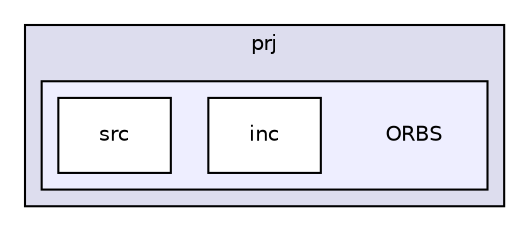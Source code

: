 digraph "C:/Users/Marco/Workspace/GitHub/ORBS/Project-O.R.B.S/prj/ORBS" {
  compound=true
  node [ fontsize="10", fontname="Helvetica"];
  edge [ labelfontsize="10", labelfontname="Helvetica"];
  subgraph clusterdir_33f82701177d68100ae618bc5173b6b8 {
    graph [ bgcolor="#ddddee", pencolor="black", label="prj" fontname="Helvetica", fontsize="10", URL="dir_33f82701177d68100ae618bc5173b6b8.html"]
  subgraph clusterdir_d0e36b50ca46edf8088cd8cc7d069f15 {
    graph [ bgcolor="#eeeeff", pencolor="black", label="" URL="dir_d0e36b50ca46edf8088cd8cc7d069f15.html"];
    dir_d0e36b50ca46edf8088cd8cc7d069f15 [shape=plaintext label="ORBS"];
    dir_c055d4f91be058f06ee1545ef06e88e5 [shape=box label="inc" color="black" fillcolor="white" style="filled" URL="dir_c055d4f91be058f06ee1545ef06e88e5.html"];
    dir_e86686e468f1de1b734f51f6732f8ecd [shape=box label="src" color="black" fillcolor="white" style="filled" URL="dir_e86686e468f1de1b734f51f6732f8ecd.html"];
  }
  }
}
